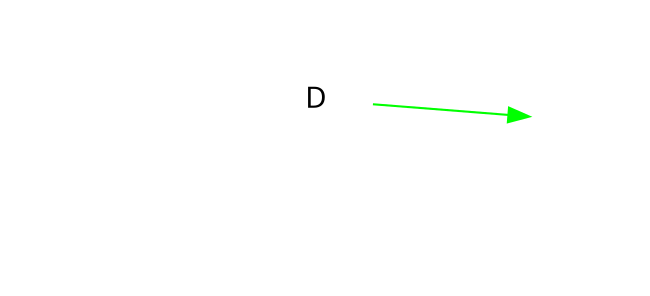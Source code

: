 digraph G  {
  graph [bgcolor=transparent]
  rankdir=LR;
  B -> A [label="1m฿",constraint=false,fontname="ubuntu",fontcolor=white,color=white];
  A [fontname="ubuntu",fontcolor=white,color=white];
  B [fontname="ubuntu",fontcolor=white,color=white];
  C [fontname="ubuntu",fontcolor=white,color=white];
  D [fontname="ubuntu",fontcolor=black,color=white,style=filled,fillcolor=white];
  E [fontname="ubuntu",fontcolor=white,color=white];
  A -> D [label="5m฿",fontname="ubuntu",fontcolor=white,color=white];
  A -> C [label="5m฿",fontname="ubuntu",fontcolor=white,color=white];
  C -> B [label="3m฿",fontname="ubuntu",fontcolor=white,color=white];
  C -> E [label="10m฿",fontname="ubuntu",fontcolor=white,color=white];
  D -> B [fontname="ubuntu",color=green];
  D -> C [label="4m฿",fontname="ubuntu",fontcolor=white,color=white];
  {D C rank=same}
}
